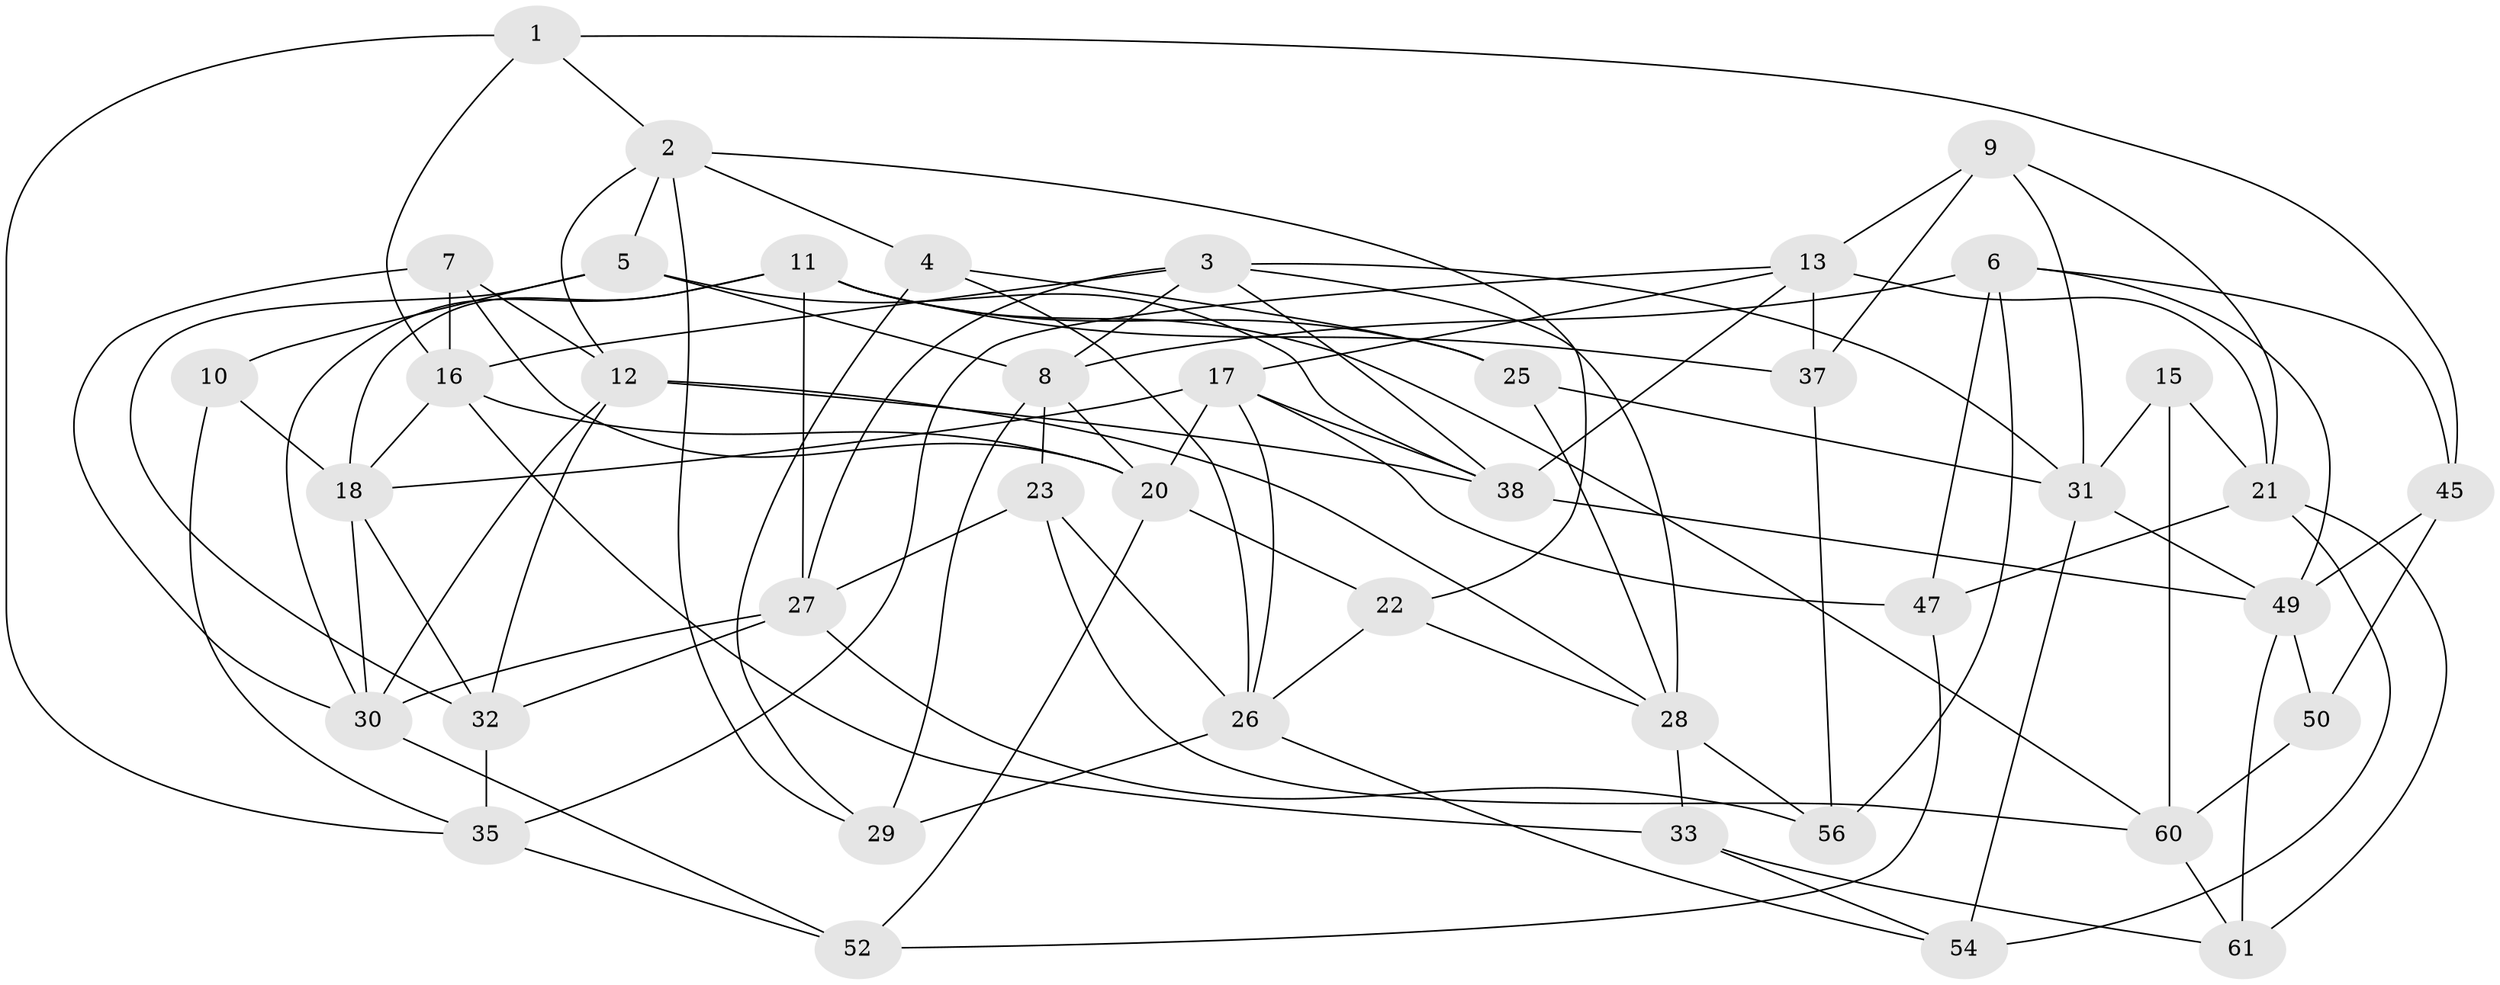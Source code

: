 // Generated by graph-tools (version 1.1) at 2025/52/02/27/25 19:52:27]
// undirected, 42 vertices, 103 edges
graph export_dot {
graph [start="1"]
  node [color=gray90,style=filled];
  1;
  2 [super="+62"];
  3 [super="+41"];
  4;
  5 [super="+51"];
  6 [super="+43"];
  7;
  8 [super="+57"];
  9;
  10;
  11 [super="+46"];
  12 [super="+40"];
  13 [super="+14"];
  15;
  16 [super="+19"];
  17 [super="+53"];
  18 [super="+24"];
  20 [super="+59"];
  21 [super="+66"];
  22;
  23;
  25;
  26 [super="+58"];
  27 [super="+34"];
  28 [super="+48"];
  29;
  30 [super="+39"];
  31 [super="+36"];
  32 [super="+55"];
  33;
  35 [super="+44"];
  37;
  38 [super="+42"];
  45 [super="+64"];
  47;
  49 [super="+65"];
  50;
  52;
  54;
  56;
  60 [super="+63"];
  61;
  1 -- 16;
  1 -- 45;
  1 -- 35;
  1 -- 2;
  2 -- 29;
  2 -- 22;
  2 -- 5;
  2 -- 4;
  2 -- 12;
  3 -- 38;
  3 -- 31;
  3 -- 16;
  3 -- 8;
  3 -- 27;
  3 -- 28;
  4 -- 25;
  4 -- 29;
  4 -- 26;
  5 -- 10 [weight=2];
  5 -- 38;
  5 -- 8;
  5 -- 32;
  6 -- 8;
  6 -- 47;
  6 -- 49;
  6 -- 56;
  6 -- 45 [weight=2];
  7 -- 12;
  7 -- 16;
  7 -- 30;
  7 -- 20;
  8 -- 23;
  8 -- 29;
  8 -- 20;
  9 -- 37;
  9 -- 31;
  9 -- 21;
  9 -- 13;
  10 -- 18;
  10 -- 35;
  11 -- 18;
  11 -- 25;
  11 -- 37;
  11 -- 27;
  11 -- 60;
  11 -- 30;
  12 -- 28;
  12 -- 30;
  12 -- 38;
  12 -- 32;
  13 -- 37;
  13 -- 17;
  13 -- 21;
  13 -- 35;
  13 -- 38;
  15 -- 60 [weight=2];
  15 -- 21;
  15 -- 31;
  16 -- 33;
  16 -- 18;
  16 -- 20;
  17 -- 20;
  17 -- 47;
  17 -- 26;
  17 -- 18;
  17 -- 38;
  18 -- 32;
  18 -- 30;
  20 -- 22;
  20 -- 52;
  21 -- 61;
  21 -- 54;
  21 -- 47;
  22 -- 26;
  22 -- 28;
  23 -- 26;
  23 -- 27;
  23 -- 60;
  25 -- 28;
  25 -- 31;
  26 -- 54;
  26 -- 29;
  27 -- 56;
  27 -- 32;
  27 -- 30;
  28 -- 56;
  28 -- 33;
  30 -- 52;
  31 -- 54;
  31 -- 49;
  32 -- 35 [weight=2];
  33 -- 61;
  33 -- 54;
  35 -- 52;
  37 -- 56;
  38 -- 49;
  45 -- 50 [weight=2];
  45 -- 49;
  47 -- 52;
  49 -- 50;
  49 -- 61;
  50 -- 60;
  60 -- 61;
}
